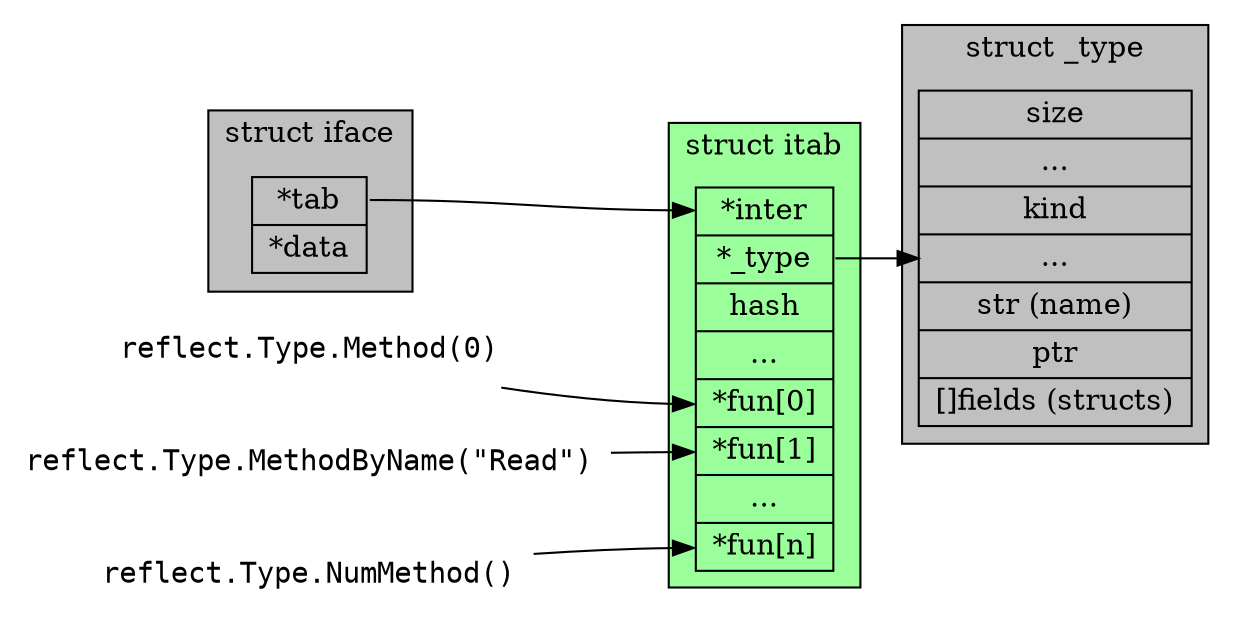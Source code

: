 digraph G {
  rankdir="LR";
  subgraph X {
    node [shape=record]
    subgraph cluster_0 {
      label = "struct iface";
			bgcolor=grey;
      iface [ label = " <iftab> *tab  | <data> *data " ];
    }
    subgraph cluster_1 {
      label = "struct itab";
			bgcolor=palegreen1;
      itable [ label = " <itab> *inter  | <type> *_type | hash | ... | <func0> *fun[0] | <func1> *fun[1] | ... | <funcn> *fun[n] " ];
    }
    subgraph cluster_3 {
      label = "struct _type";
			bgcolor=grey;
      type [ label = " <size> size | ... | <kind> kind | ...| <name> str (name) | ptr | <fields> []fields (structs)" ];
    }
  }

	node [fontname=courier, shape=none]
	"reflect.Type.Method(0)" -> itable:func0;
	"reflect.Type.MethodByName(\"Read\")" -> itable:func1;
	"reflect.Type.NumMethod()" -> itable:funcn;

  itable:type -> type;
  iface:iftab -> itable:itab;
}
